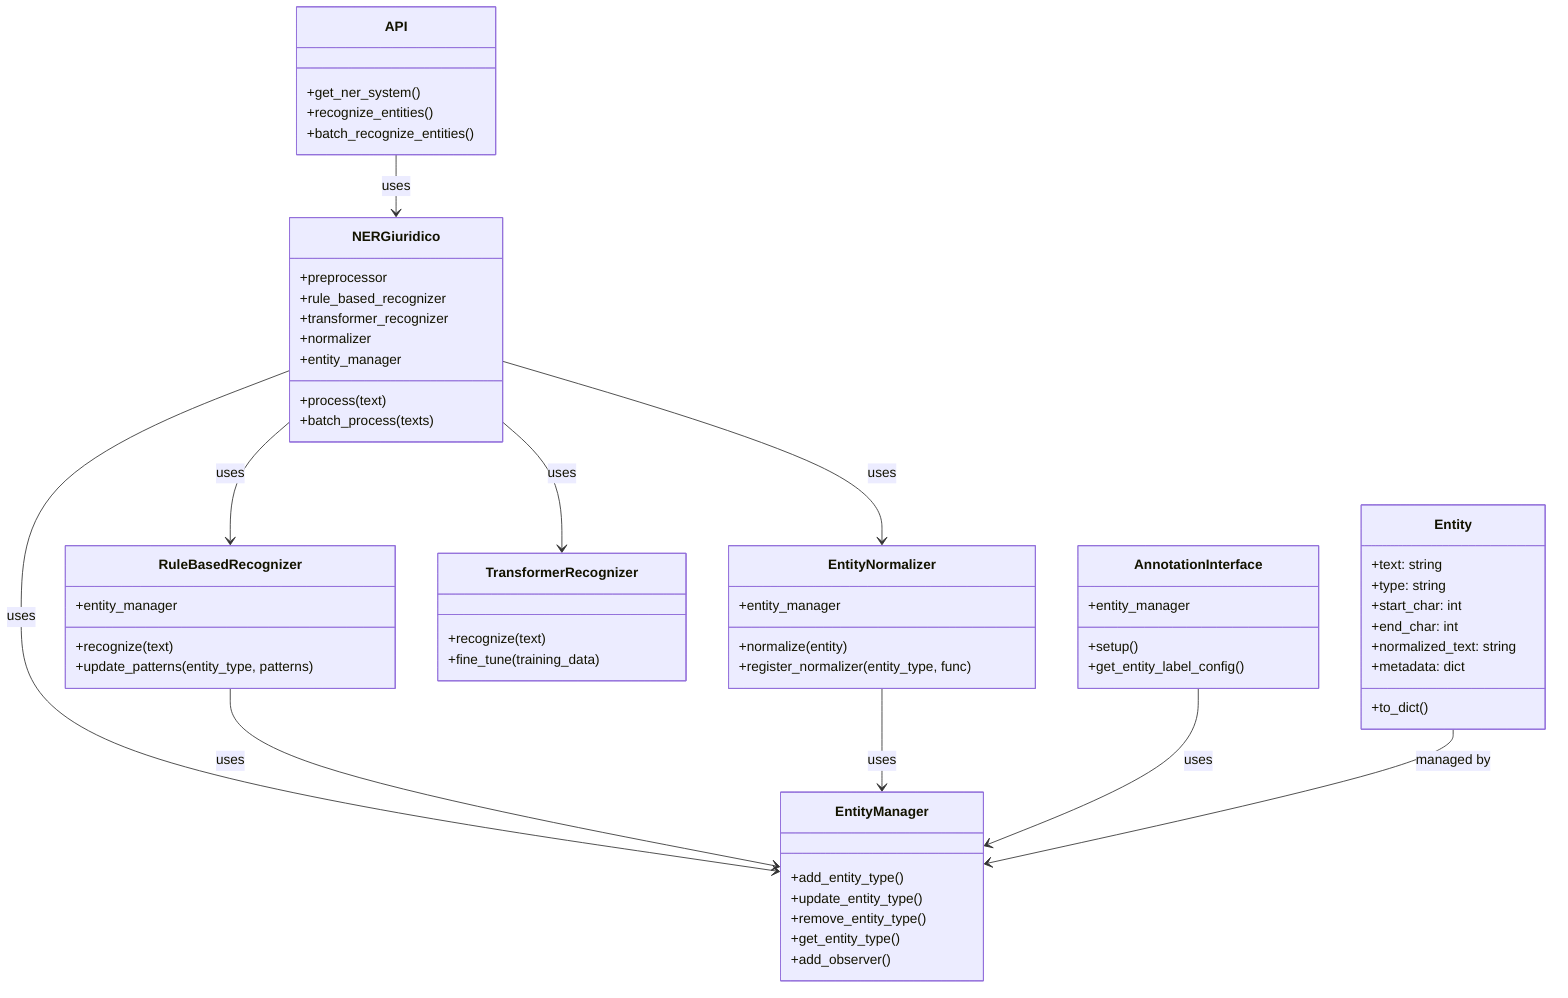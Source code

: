 classDiagram
    class EntityManager {
        +add_entity_type()
        +update_entity_type()
        +remove_entity_type()
        +get_entity_type()
        +add_observer()
    }
    
    class Entity {
        +text: string
        +type: string
        +start_char: int
        +end_char: int
        +normalized_text: string
        +metadata: dict
        +to_dict()
    }
    
    class NERGiuridico {
        +preprocessor
        +rule_based_recognizer
        +transformer_recognizer
        +normalizer
        +entity_manager
        +process(text)
        +batch_process(texts)
    }
    
    class RuleBasedRecognizer {
        +entity_manager
        +recognize(text)
        +update_patterns(entity_type, patterns)
    }
    
    class TransformerRecognizer {
        +recognize(text)
        +fine_tune(training_data)
    }
    
    class EntityNormalizer {
        +entity_manager
        +normalize(entity)
        +register_normalizer(entity_type, func)
    }
    
    class API {
        +get_ner_system()
        +recognize_entities()
        +batch_recognize_entities()
    }
    
    class AnnotationInterface {
        +entity_manager
        +setup()
        +get_entity_label_config()
    }
    
    NERGiuridico --> EntityManager : uses
    NERGiuridico --> RuleBasedRecognizer : uses
    NERGiuridico --> TransformerRecognizer : uses
    NERGiuridico --> EntityNormalizer : uses
    RuleBasedRecognizer --> EntityManager : uses
    EntityNormalizer --> EntityManager : uses
    API --> NERGiuridico : uses
    AnnotationInterface --> EntityManager : uses
    Entity --> EntityManager : managed by
